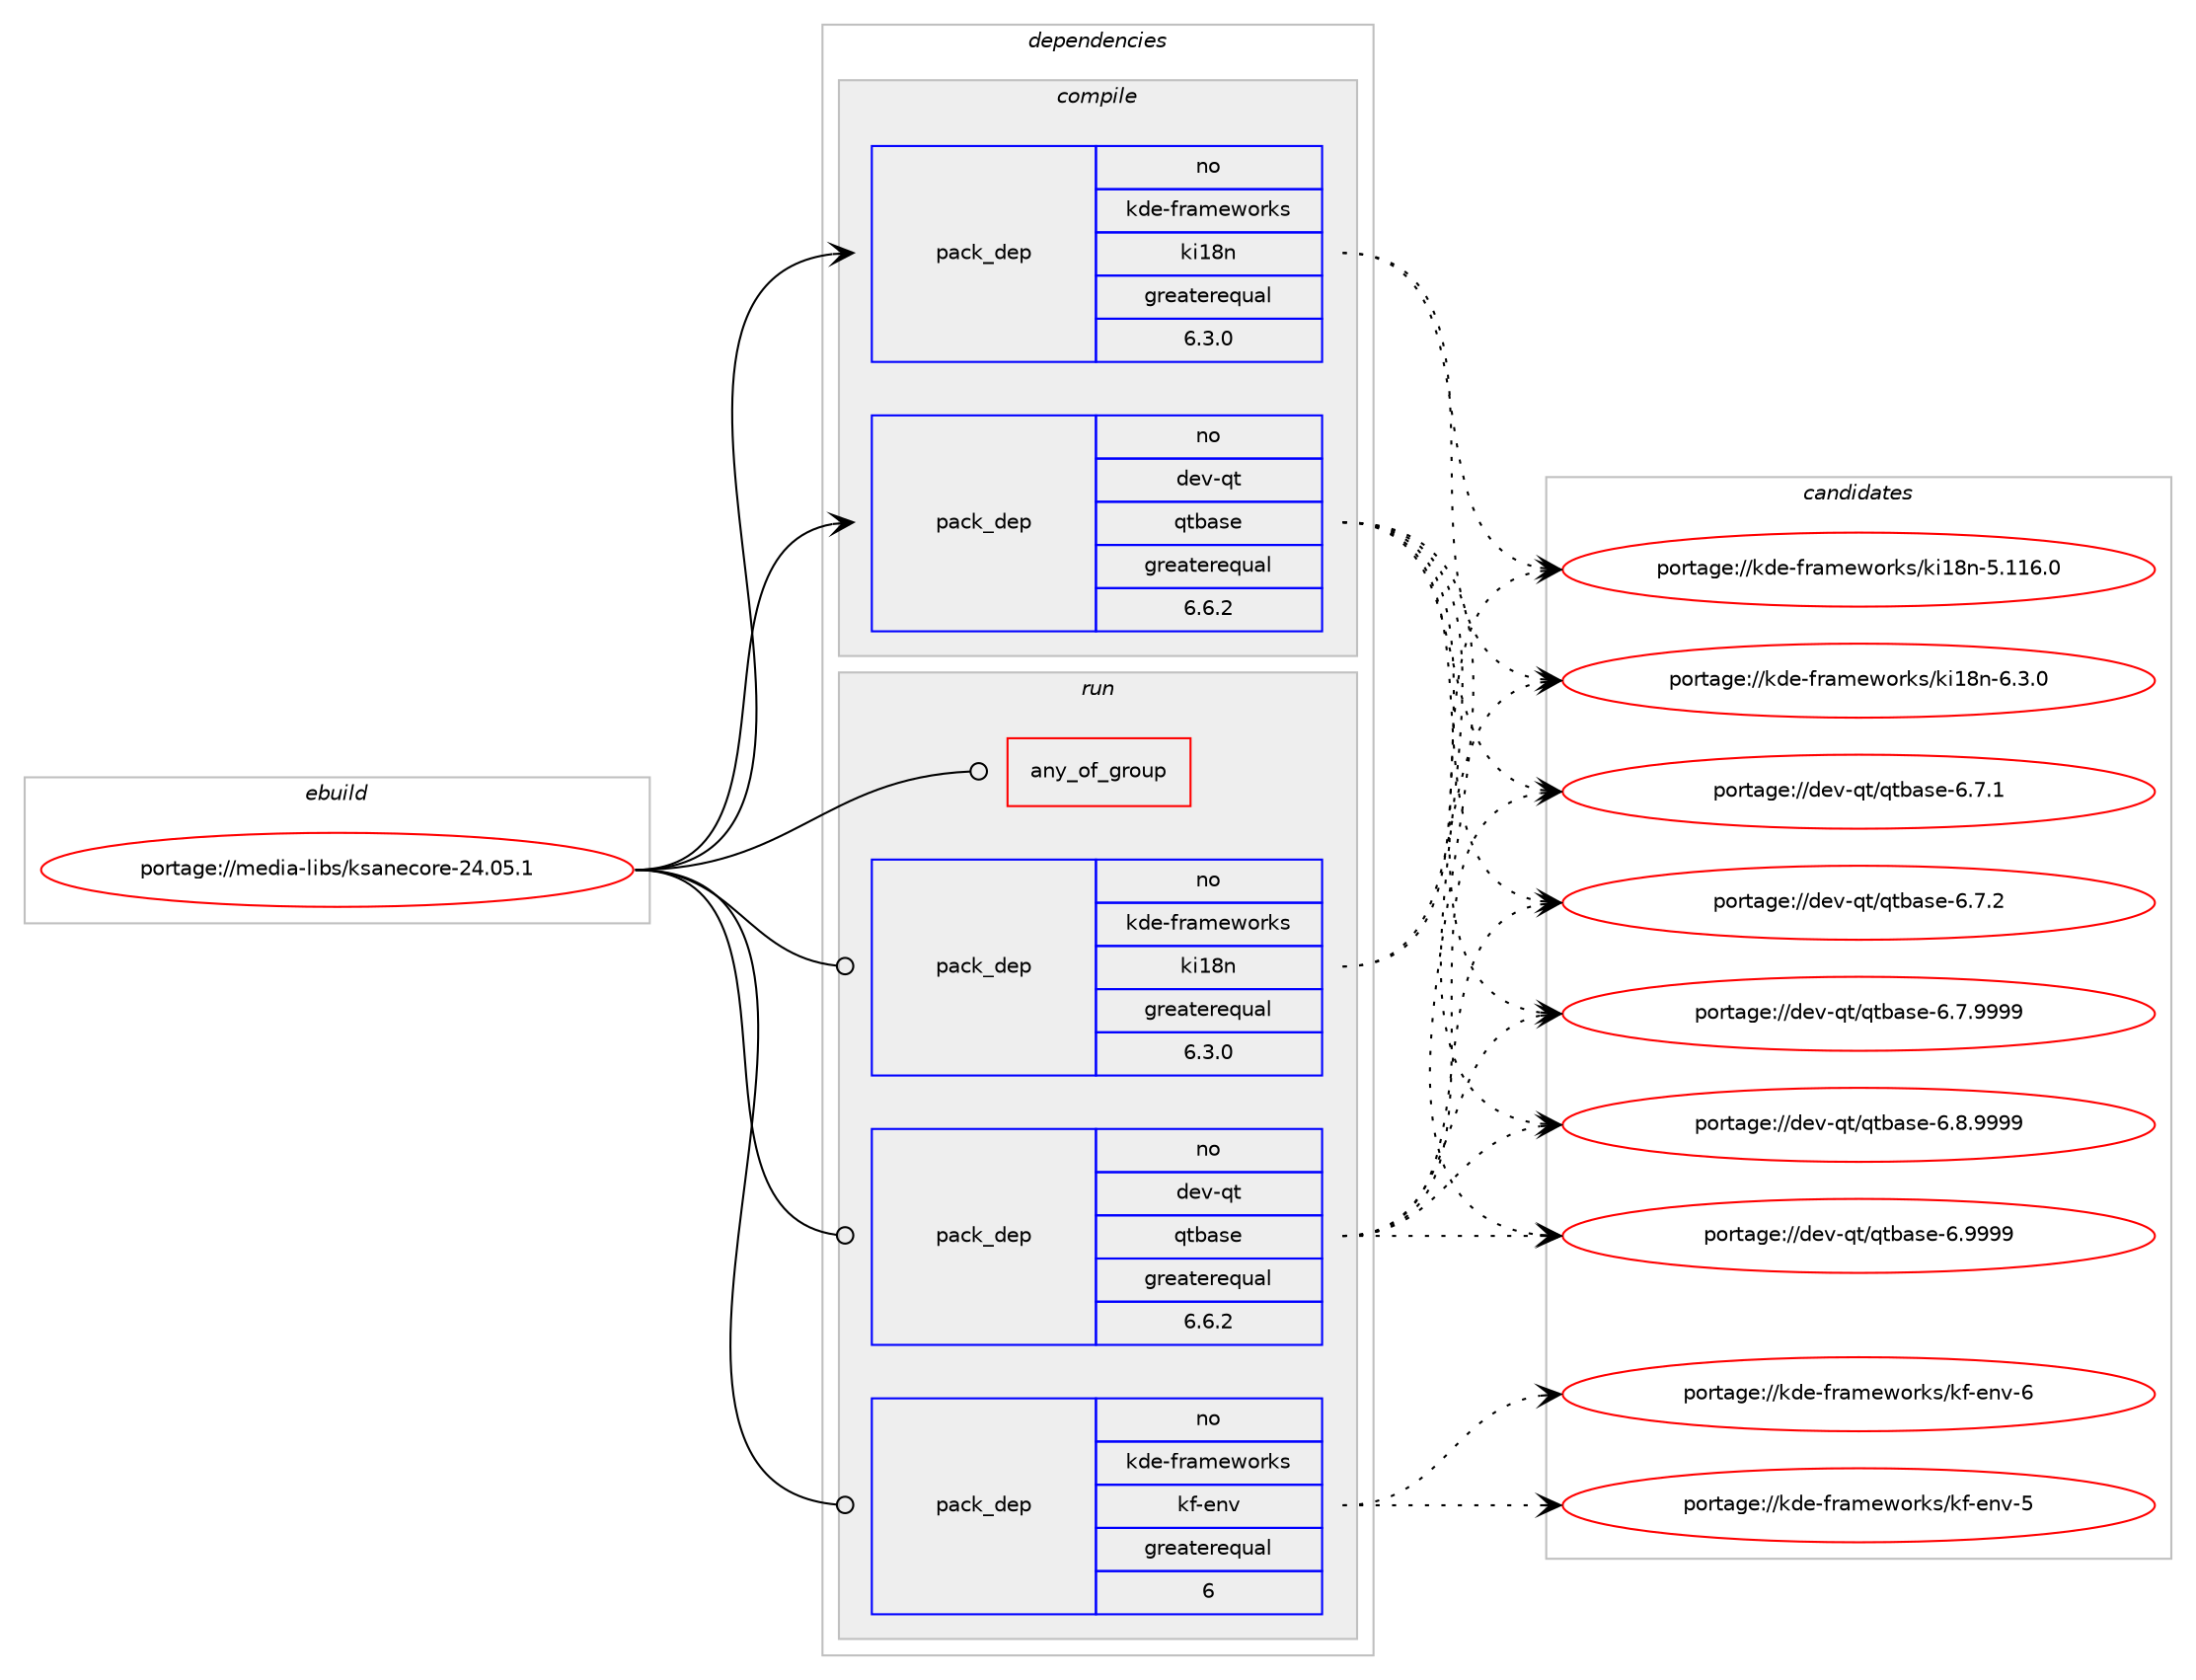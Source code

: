 digraph prolog {

# *************
# Graph options
# *************

newrank=true;
concentrate=true;
compound=true;
graph [rankdir=LR,fontname=Helvetica,fontsize=10,ranksep=1.5];#, ranksep=2.5, nodesep=0.2];
edge  [arrowhead=vee];
node  [fontname=Helvetica,fontsize=10];

# **********
# The ebuild
# **********

subgraph cluster_leftcol {
color=gray;
rank=same;
label=<<i>ebuild</i>>;
id [label="portage://media-libs/ksanecore-24.05.1", color=red, width=4, href="../media-libs/ksanecore-24.05.1.svg"];
}

# ****************
# The dependencies
# ****************

subgraph cluster_midcol {
color=gray;
label=<<i>dependencies</i>>;
subgraph cluster_compile {
fillcolor="#eeeeee";
style=filled;
label=<<i>compile</i>>;
subgraph pack79329 {
dependency155217 [label=<<TABLE BORDER="0" CELLBORDER="1" CELLSPACING="0" CELLPADDING="4" WIDTH="220"><TR><TD ROWSPAN="6" CELLPADDING="30">pack_dep</TD></TR><TR><TD WIDTH="110">no</TD></TR><TR><TD>dev-qt</TD></TR><TR><TD>qtbase</TD></TR><TR><TD>greaterequal</TD></TR><TR><TD>6.6.2</TD></TR></TABLE>>, shape=none, color=blue];
}
id:e -> dependency155217:w [weight=20,style="solid",arrowhead="vee"];
# *** BEGIN UNKNOWN DEPENDENCY TYPE (TODO) ***
# id -> package_dependency(portage://media-libs/ksanecore-24.05.1,install,no,dev-qt,qtbase,none,[,,],[slot(6)],[])
# *** END UNKNOWN DEPENDENCY TYPE (TODO) ***

subgraph pack79330 {
dependency155218 [label=<<TABLE BORDER="0" CELLBORDER="1" CELLSPACING="0" CELLPADDING="4" WIDTH="220"><TR><TD ROWSPAN="6" CELLPADDING="30">pack_dep</TD></TR><TR><TD WIDTH="110">no</TD></TR><TR><TD>kde-frameworks</TD></TR><TR><TD>ki18n</TD></TR><TR><TD>greaterequal</TD></TR><TR><TD>6.3.0</TD></TR></TABLE>>, shape=none, color=blue];
}
id:e -> dependency155218:w [weight=20,style="solid",arrowhead="vee"];
# *** BEGIN UNKNOWN DEPENDENCY TYPE (TODO) ***
# id -> package_dependency(portage://media-libs/ksanecore-24.05.1,install,no,media-gfx,sane-backends,none,[,,],[],[])
# *** END UNKNOWN DEPENDENCY TYPE (TODO) ***

}
subgraph cluster_compileandrun {
fillcolor="#eeeeee";
style=filled;
label=<<i>compile and run</i>>;
}
subgraph cluster_run {
fillcolor="#eeeeee";
style=filled;
label=<<i>run</i>>;
subgraph any2158 {
dependency155219 [label=<<TABLE BORDER="0" CELLBORDER="1" CELLSPACING="0" CELLPADDING="4"><TR><TD CELLPADDING="10">any_of_group</TD></TR></TABLE>>, shape=none, color=red];# *** BEGIN UNKNOWN DEPENDENCY TYPE (TODO) ***
# dependency155219 -> package_dependency(portage://media-libs/ksanecore-24.05.1,run,no,kde-frameworks,breeze-icons,none,[,,],any_different_slot,[])
# *** END UNKNOWN DEPENDENCY TYPE (TODO) ***

# *** BEGIN UNKNOWN DEPENDENCY TYPE (TODO) ***
# dependency155219 -> package_dependency(portage://media-libs/ksanecore-24.05.1,run,no,kde-frameworks,oxygen-icons,none,[,,],any_different_slot,[])
# *** END UNKNOWN DEPENDENCY TYPE (TODO) ***

}
id:e -> dependency155219:w [weight=20,style="solid",arrowhead="odot"];
subgraph pack79331 {
dependency155220 [label=<<TABLE BORDER="0" CELLBORDER="1" CELLSPACING="0" CELLPADDING="4" WIDTH="220"><TR><TD ROWSPAN="6" CELLPADDING="30">pack_dep</TD></TR><TR><TD WIDTH="110">no</TD></TR><TR><TD>dev-qt</TD></TR><TR><TD>qtbase</TD></TR><TR><TD>greaterequal</TD></TR><TR><TD>6.6.2</TD></TR></TABLE>>, shape=none, color=blue];
}
id:e -> dependency155220:w [weight=20,style="solid",arrowhead="odot"];
# *** BEGIN UNKNOWN DEPENDENCY TYPE (TODO) ***
# id -> package_dependency(portage://media-libs/ksanecore-24.05.1,run,no,dev-qt,qtbase,none,[,,],[slot(6)],[])
# *** END UNKNOWN DEPENDENCY TYPE (TODO) ***

subgraph pack79332 {
dependency155221 [label=<<TABLE BORDER="0" CELLBORDER="1" CELLSPACING="0" CELLPADDING="4" WIDTH="220"><TR><TD ROWSPAN="6" CELLPADDING="30">pack_dep</TD></TR><TR><TD WIDTH="110">no</TD></TR><TR><TD>kde-frameworks</TD></TR><TR><TD>kf-env</TD></TR><TR><TD>greaterequal</TD></TR><TR><TD>6</TD></TR></TABLE>>, shape=none, color=blue];
}
id:e -> dependency155221:w [weight=20,style="solid",arrowhead="odot"];
subgraph pack79333 {
dependency155222 [label=<<TABLE BORDER="0" CELLBORDER="1" CELLSPACING="0" CELLPADDING="4" WIDTH="220"><TR><TD ROWSPAN="6" CELLPADDING="30">pack_dep</TD></TR><TR><TD WIDTH="110">no</TD></TR><TR><TD>kde-frameworks</TD></TR><TR><TD>ki18n</TD></TR><TR><TD>greaterequal</TD></TR><TR><TD>6.3.0</TD></TR></TABLE>>, shape=none, color=blue];
}
id:e -> dependency155222:w [weight=20,style="solid",arrowhead="odot"];
# *** BEGIN UNKNOWN DEPENDENCY TYPE (TODO) ***
# id -> package_dependency(portage://media-libs/ksanecore-24.05.1,run,no,media-gfx,sane-backends,none,[,,],[],[])
# *** END UNKNOWN DEPENDENCY TYPE (TODO) ***

# *** BEGIN UNKNOWN DEPENDENCY TYPE (TODO) ***
# id -> package_dependency(portage://media-libs/ksanecore-24.05.1,run,weak,media-libs,ksanecore,none,[,,],[slot(5)],[use(disable(kf6compat),negative)])
# *** END UNKNOWN DEPENDENCY TYPE (TODO) ***

}
}

# **************
# The candidates
# **************

subgraph cluster_choices {
rank=same;
color=gray;
label=<<i>candidates</i>>;

subgraph choice79329 {
color=black;
nodesep=1;
choice10010111845113116471131169897115101455446554649 [label="portage://dev-qt/qtbase-6.7.1", color=red, width=4,href="../dev-qt/qtbase-6.7.1.svg"];
choice10010111845113116471131169897115101455446554650 [label="portage://dev-qt/qtbase-6.7.2", color=red, width=4,href="../dev-qt/qtbase-6.7.2.svg"];
choice10010111845113116471131169897115101455446554657575757 [label="portage://dev-qt/qtbase-6.7.9999", color=red, width=4,href="../dev-qt/qtbase-6.7.9999.svg"];
choice10010111845113116471131169897115101455446564657575757 [label="portage://dev-qt/qtbase-6.8.9999", color=red, width=4,href="../dev-qt/qtbase-6.8.9999.svg"];
choice1001011184511311647113116989711510145544657575757 [label="portage://dev-qt/qtbase-6.9999", color=red, width=4,href="../dev-qt/qtbase-6.9999.svg"];
dependency155217:e -> choice10010111845113116471131169897115101455446554649:w [style=dotted,weight="100"];
dependency155217:e -> choice10010111845113116471131169897115101455446554650:w [style=dotted,weight="100"];
dependency155217:e -> choice10010111845113116471131169897115101455446554657575757:w [style=dotted,weight="100"];
dependency155217:e -> choice10010111845113116471131169897115101455446564657575757:w [style=dotted,weight="100"];
dependency155217:e -> choice1001011184511311647113116989711510145544657575757:w [style=dotted,weight="100"];
}
subgraph choice79330 {
color=black;
nodesep=1;
choice10710010145102114971091011191111141071154710710549561104553464949544648 [label="portage://kde-frameworks/ki18n-5.116.0", color=red, width=4,href="../kde-frameworks/ki18n-5.116.0.svg"];
choice1071001014510211497109101119111114107115471071054956110455446514648 [label="portage://kde-frameworks/ki18n-6.3.0", color=red, width=4,href="../kde-frameworks/ki18n-6.3.0.svg"];
dependency155218:e -> choice10710010145102114971091011191111141071154710710549561104553464949544648:w [style=dotted,weight="100"];
dependency155218:e -> choice1071001014510211497109101119111114107115471071054956110455446514648:w [style=dotted,weight="100"];
}
subgraph choice79331 {
color=black;
nodesep=1;
choice10010111845113116471131169897115101455446554649 [label="portage://dev-qt/qtbase-6.7.1", color=red, width=4,href="../dev-qt/qtbase-6.7.1.svg"];
choice10010111845113116471131169897115101455446554650 [label="portage://dev-qt/qtbase-6.7.2", color=red, width=4,href="../dev-qt/qtbase-6.7.2.svg"];
choice10010111845113116471131169897115101455446554657575757 [label="portage://dev-qt/qtbase-6.7.9999", color=red, width=4,href="../dev-qt/qtbase-6.7.9999.svg"];
choice10010111845113116471131169897115101455446564657575757 [label="portage://dev-qt/qtbase-6.8.9999", color=red, width=4,href="../dev-qt/qtbase-6.8.9999.svg"];
choice1001011184511311647113116989711510145544657575757 [label="portage://dev-qt/qtbase-6.9999", color=red, width=4,href="../dev-qt/qtbase-6.9999.svg"];
dependency155220:e -> choice10010111845113116471131169897115101455446554649:w [style=dotted,weight="100"];
dependency155220:e -> choice10010111845113116471131169897115101455446554650:w [style=dotted,weight="100"];
dependency155220:e -> choice10010111845113116471131169897115101455446554657575757:w [style=dotted,weight="100"];
dependency155220:e -> choice10010111845113116471131169897115101455446564657575757:w [style=dotted,weight="100"];
dependency155220:e -> choice1001011184511311647113116989711510145544657575757:w [style=dotted,weight="100"];
}
subgraph choice79332 {
color=black;
nodesep=1;
choice107100101451021149710910111911111410711547107102451011101184553 [label="portage://kde-frameworks/kf-env-5", color=red, width=4,href="../kde-frameworks/kf-env-5.svg"];
choice107100101451021149710910111911111410711547107102451011101184554 [label="portage://kde-frameworks/kf-env-6", color=red, width=4,href="../kde-frameworks/kf-env-6.svg"];
dependency155221:e -> choice107100101451021149710910111911111410711547107102451011101184553:w [style=dotted,weight="100"];
dependency155221:e -> choice107100101451021149710910111911111410711547107102451011101184554:w [style=dotted,weight="100"];
}
subgraph choice79333 {
color=black;
nodesep=1;
choice10710010145102114971091011191111141071154710710549561104553464949544648 [label="portage://kde-frameworks/ki18n-5.116.0", color=red, width=4,href="../kde-frameworks/ki18n-5.116.0.svg"];
choice1071001014510211497109101119111114107115471071054956110455446514648 [label="portage://kde-frameworks/ki18n-6.3.0", color=red, width=4,href="../kde-frameworks/ki18n-6.3.0.svg"];
dependency155222:e -> choice10710010145102114971091011191111141071154710710549561104553464949544648:w [style=dotted,weight="100"];
dependency155222:e -> choice1071001014510211497109101119111114107115471071054956110455446514648:w [style=dotted,weight="100"];
}
}

}
